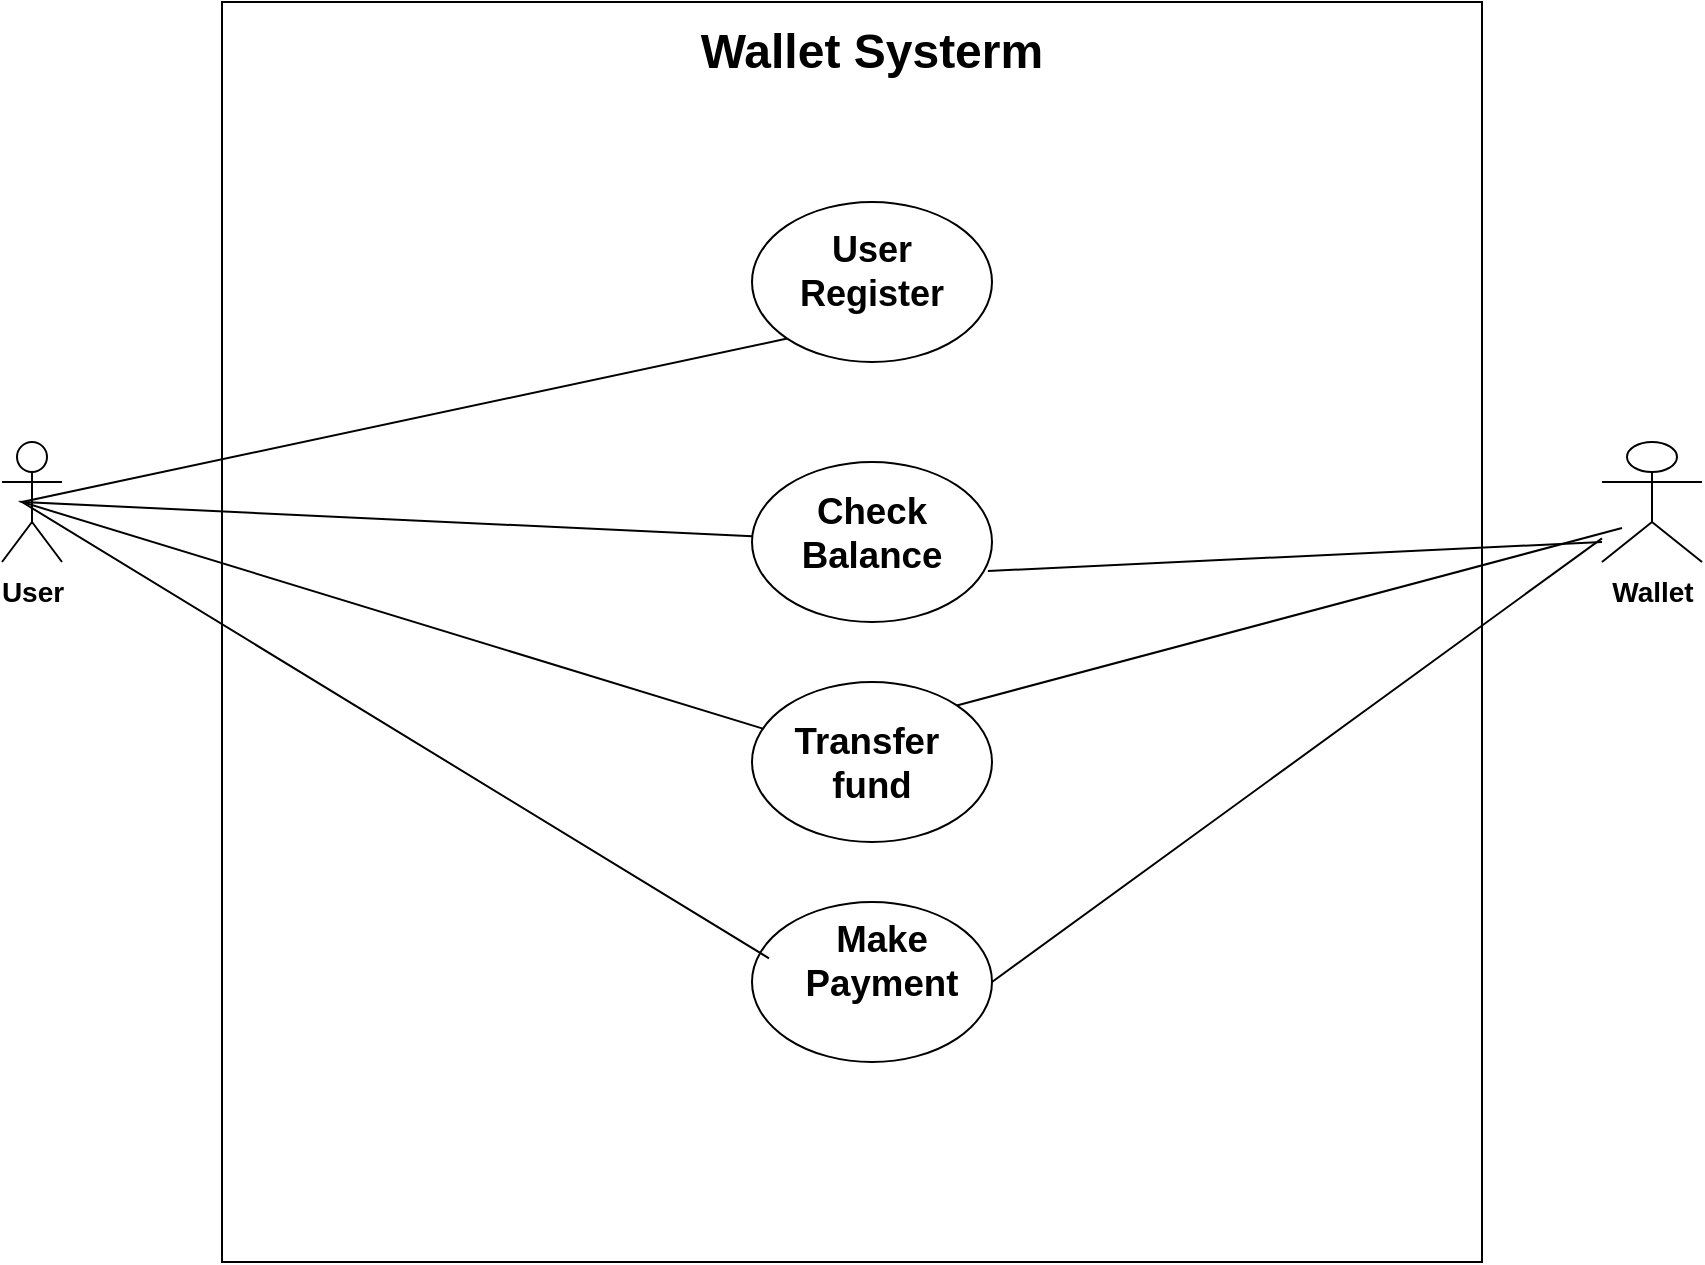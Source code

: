 <mxfile version="26.0.6">
  <diagram name="Page-1" id="CjE_pXgrkulJ-vMswxC5">
    <mxGraphModel dx="1086" dy="527" grid="1" gridSize="10" guides="1" tooltips="1" connect="1" arrows="1" fold="1" page="1" pageScale="1" pageWidth="850" pageHeight="1100" math="0" shadow="0">
      <root>
        <mxCell id="0" />
        <mxCell id="1" parent="0" />
        <mxCell id="GyMFLsU6kUtkUXME5Oty-1" value="" style="whiteSpace=wrap;html=1;aspect=fixed;" vertex="1" parent="1">
          <mxGeometry x="210" y="100" width="630" height="630" as="geometry" />
        </mxCell>
        <mxCell id="GyMFLsU6kUtkUXME5Oty-2" value="&lt;font style=&quot;font-size: 24px;&quot;&gt;&lt;b style=&quot;&quot;&gt;Wallet Systerm&lt;/b&gt;&lt;/font&gt;" style="text;html=1;align=center;verticalAlign=middle;whiteSpace=wrap;rounded=0;" vertex="1" parent="1">
          <mxGeometry x="436.25" y="110" width="197.5" height="30" as="geometry" />
        </mxCell>
        <mxCell id="GyMFLsU6kUtkUXME5Oty-4" value="&lt;font style=&quot;font-size: 14px;&quot;&gt;&lt;b&gt;User&lt;/b&gt;&lt;/font&gt;" style="shape=umlActor;verticalLabelPosition=bottom;verticalAlign=top;html=1;outlineConnect=0;" vertex="1" parent="1">
          <mxGeometry x="100" y="320" width="30" height="60" as="geometry" />
        </mxCell>
        <mxCell id="GyMFLsU6kUtkUXME5Oty-5" value="&lt;font style=&quot;font-size: 14px;&quot;&gt;&lt;b&gt;Wallet&lt;/b&gt;&lt;/font&gt;" style="shape=umlActor;verticalLabelPosition=bottom;verticalAlign=top;html=1;outlineConnect=0;" vertex="1" parent="1">
          <mxGeometry x="900" y="320" width="50" height="60" as="geometry" />
        </mxCell>
        <mxCell id="GyMFLsU6kUtkUXME5Oty-11" value="" style="ellipse;whiteSpace=wrap;html=1;" vertex="1" parent="1">
          <mxGeometry x="475" y="200" width="120" height="80" as="geometry" />
        </mxCell>
        <mxCell id="GyMFLsU6kUtkUXME5Oty-12" value="" style="ellipse;whiteSpace=wrap;html=1;" vertex="1" parent="1">
          <mxGeometry x="475" y="330" width="120" height="80" as="geometry" />
        </mxCell>
        <mxCell id="GyMFLsU6kUtkUXME5Oty-14" value="" style="ellipse;whiteSpace=wrap;html=1;" vertex="1" parent="1">
          <mxGeometry x="475" y="440" width="120" height="80" as="geometry" />
        </mxCell>
        <mxCell id="GyMFLsU6kUtkUXME5Oty-16" value="" style="ellipse;whiteSpace=wrap;html=1;" vertex="1" parent="1">
          <mxGeometry x="475" y="550" width="120" height="80" as="geometry" />
        </mxCell>
        <mxCell id="GyMFLsU6kUtkUXME5Oty-24" value="" style="endArrow=none;html=1;rounded=0;entryX=0;entryY=1;entryDx=0;entryDy=0;" edge="1" parent="1" source="GyMFLsU6kUtkUXME5Oty-14" target="GyMFLsU6kUtkUXME5Oty-11">
          <mxGeometry width="50" height="50" relative="1" as="geometry">
            <mxPoint x="740" y="400" as="sourcePoint" />
            <mxPoint x="790" y="350" as="targetPoint" />
            <Array as="points">
              <mxPoint x="110" y="350" />
            </Array>
          </mxGeometry>
        </mxCell>
        <mxCell id="GyMFLsU6kUtkUXME5Oty-26" value="" style="endArrow=none;html=1;rounded=0;exitX=0.071;exitY=0.352;exitDx=0;exitDy=0;exitPerimeter=0;" edge="1" parent="1" source="GyMFLsU6kUtkUXME5Oty-16" target="GyMFLsU6kUtkUXME5Oty-12">
          <mxGeometry width="50" height="50" relative="1" as="geometry">
            <mxPoint x="492" y="472" as="sourcePoint" />
            <mxPoint x="503" y="278" as="targetPoint" />
            <Array as="points">
              <mxPoint x="110" y="350" />
            </Array>
          </mxGeometry>
        </mxCell>
        <mxCell id="GyMFLsU6kUtkUXME5Oty-27" value="" style="endArrow=none;html=1;rounded=0;exitX=0.983;exitY=0.681;exitDx=0;exitDy=0;exitPerimeter=0;" edge="1" parent="1" source="GyMFLsU6kUtkUXME5Oty-12">
          <mxGeometry width="50" height="50" relative="1" as="geometry">
            <mxPoint x="740" y="460" as="sourcePoint" />
            <mxPoint x="900" y="370" as="targetPoint" />
          </mxGeometry>
        </mxCell>
        <mxCell id="GyMFLsU6kUtkUXME5Oty-28" value="" style="endArrow=none;html=1;rounded=0;exitX=1;exitY=0;exitDx=0;exitDy=0;" edge="1" parent="1" source="GyMFLsU6kUtkUXME5Oty-14">
          <mxGeometry width="50" height="50" relative="1" as="geometry">
            <mxPoint x="603" y="394" as="sourcePoint" />
            <mxPoint x="910" y="363" as="targetPoint" />
          </mxGeometry>
        </mxCell>
        <mxCell id="GyMFLsU6kUtkUXME5Oty-29" value="" style="endArrow=none;html=1;rounded=0;exitX=1;exitY=0.5;exitDx=0;exitDy=0;" edge="1" parent="1" source="GyMFLsU6kUtkUXME5Oty-16" target="GyMFLsU6kUtkUXME5Oty-5">
          <mxGeometry width="50" height="50" relative="1" as="geometry">
            <mxPoint x="613" y="404" as="sourcePoint" />
            <mxPoint x="920" y="373" as="targetPoint" />
            <Array as="points" />
          </mxGeometry>
        </mxCell>
        <mxCell id="GyMFLsU6kUtkUXME5Oty-30" value="&lt;font style=&quot;font-size: 18px;&quot;&gt;&lt;b&gt;User Register&lt;/b&gt;&lt;/font&gt;" style="text;html=1;align=center;verticalAlign=middle;whiteSpace=wrap;rounded=0;" vertex="1" parent="1">
          <mxGeometry x="505" y="220" width="60" height="30" as="geometry" />
        </mxCell>
        <mxCell id="GyMFLsU6kUtkUXME5Oty-31" value="&lt;span data-lucid-content=&quot;{&amp;quot;t&amp;quot;:&amp;quot;Check Balance&amp;quot;,&amp;quot;m&amp;quot;:[{&amp;quot;s&amp;quot;:0,&amp;quot;n&amp;quot;:&amp;quot;s&amp;quot;,&amp;quot;v&amp;quot;:24.444,&amp;quot;e&amp;quot;:13},{&amp;quot;s&amp;quot;:0,&amp;quot;n&amp;quot;:&amp;quot;fc&amp;quot;,&amp;quot;v&amp;quot;:&amp;quot;Bold&amp;quot;,&amp;quot;e&amp;quot;:13},{&amp;quot;s&amp;quot;:0,&amp;quot;n&amp;quot;:&amp;quot;b&amp;quot;,&amp;quot;v&amp;quot;:true,&amp;quot;e&amp;quot;:13},{&amp;quot;s&amp;quot;:0,&amp;quot;n&amp;quot;:&amp;quot;fid&amp;quot;,&amp;quot;v&amp;quot;:5,&amp;quot;e&amp;quot;:13}]}&quot; data-lucid-type=&quot;application/vnd.lucid.text&quot;&gt;&lt;span style=&quot;font-weight:bold;font-size:18.333px;&quot;&gt;Check Balance&lt;/span&gt;&lt;/span&gt;" style="text;html=1;align=center;verticalAlign=middle;whiteSpace=wrap;rounded=0;" vertex="1" parent="1">
          <mxGeometry x="505" y="350" width="60" height="30" as="geometry" />
        </mxCell>
        <mxCell id="GyMFLsU6kUtkUXME5Oty-33" value="&lt;span style=&quot;font-size: 18.333px;&quot;&gt;&lt;b&gt;Transfer&amp;nbsp;&lt;/b&gt;&lt;/span&gt;&lt;div&gt;&lt;span style=&quot;font-size: 18.333px;&quot;&gt;&lt;b&gt;fund&lt;/b&gt;&lt;/span&gt;&lt;/div&gt;" style="text;html=1;align=center;verticalAlign=middle;whiteSpace=wrap;rounded=0;" vertex="1" parent="1">
          <mxGeometry x="505" y="465" width="60" height="30" as="geometry" />
        </mxCell>
        <mxCell id="GyMFLsU6kUtkUXME5Oty-34" value="&lt;span style=&quot;font-size: 18.333px;&quot;&gt;&lt;b&gt;Make Payment&lt;/b&gt;&lt;/span&gt;&lt;div&gt;&lt;span style=&quot;font-size: 18.333px;&quot;&gt;&lt;b&gt;&lt;br&gt;&lt;/b&gt;&lt;/span&gt;&lt;/div&gt;" style="text;html=1;align=center;verticalAlign=middle;whiteSpace=wrap;rounded=0;" vertex="1" parent="1">
          <mxGeometry x="510" y="575" width="60" height="30" as="geometry" />
        </mxCell>
      </root>
    </mxGraphModel>
  </diagram>
</mxfile>
